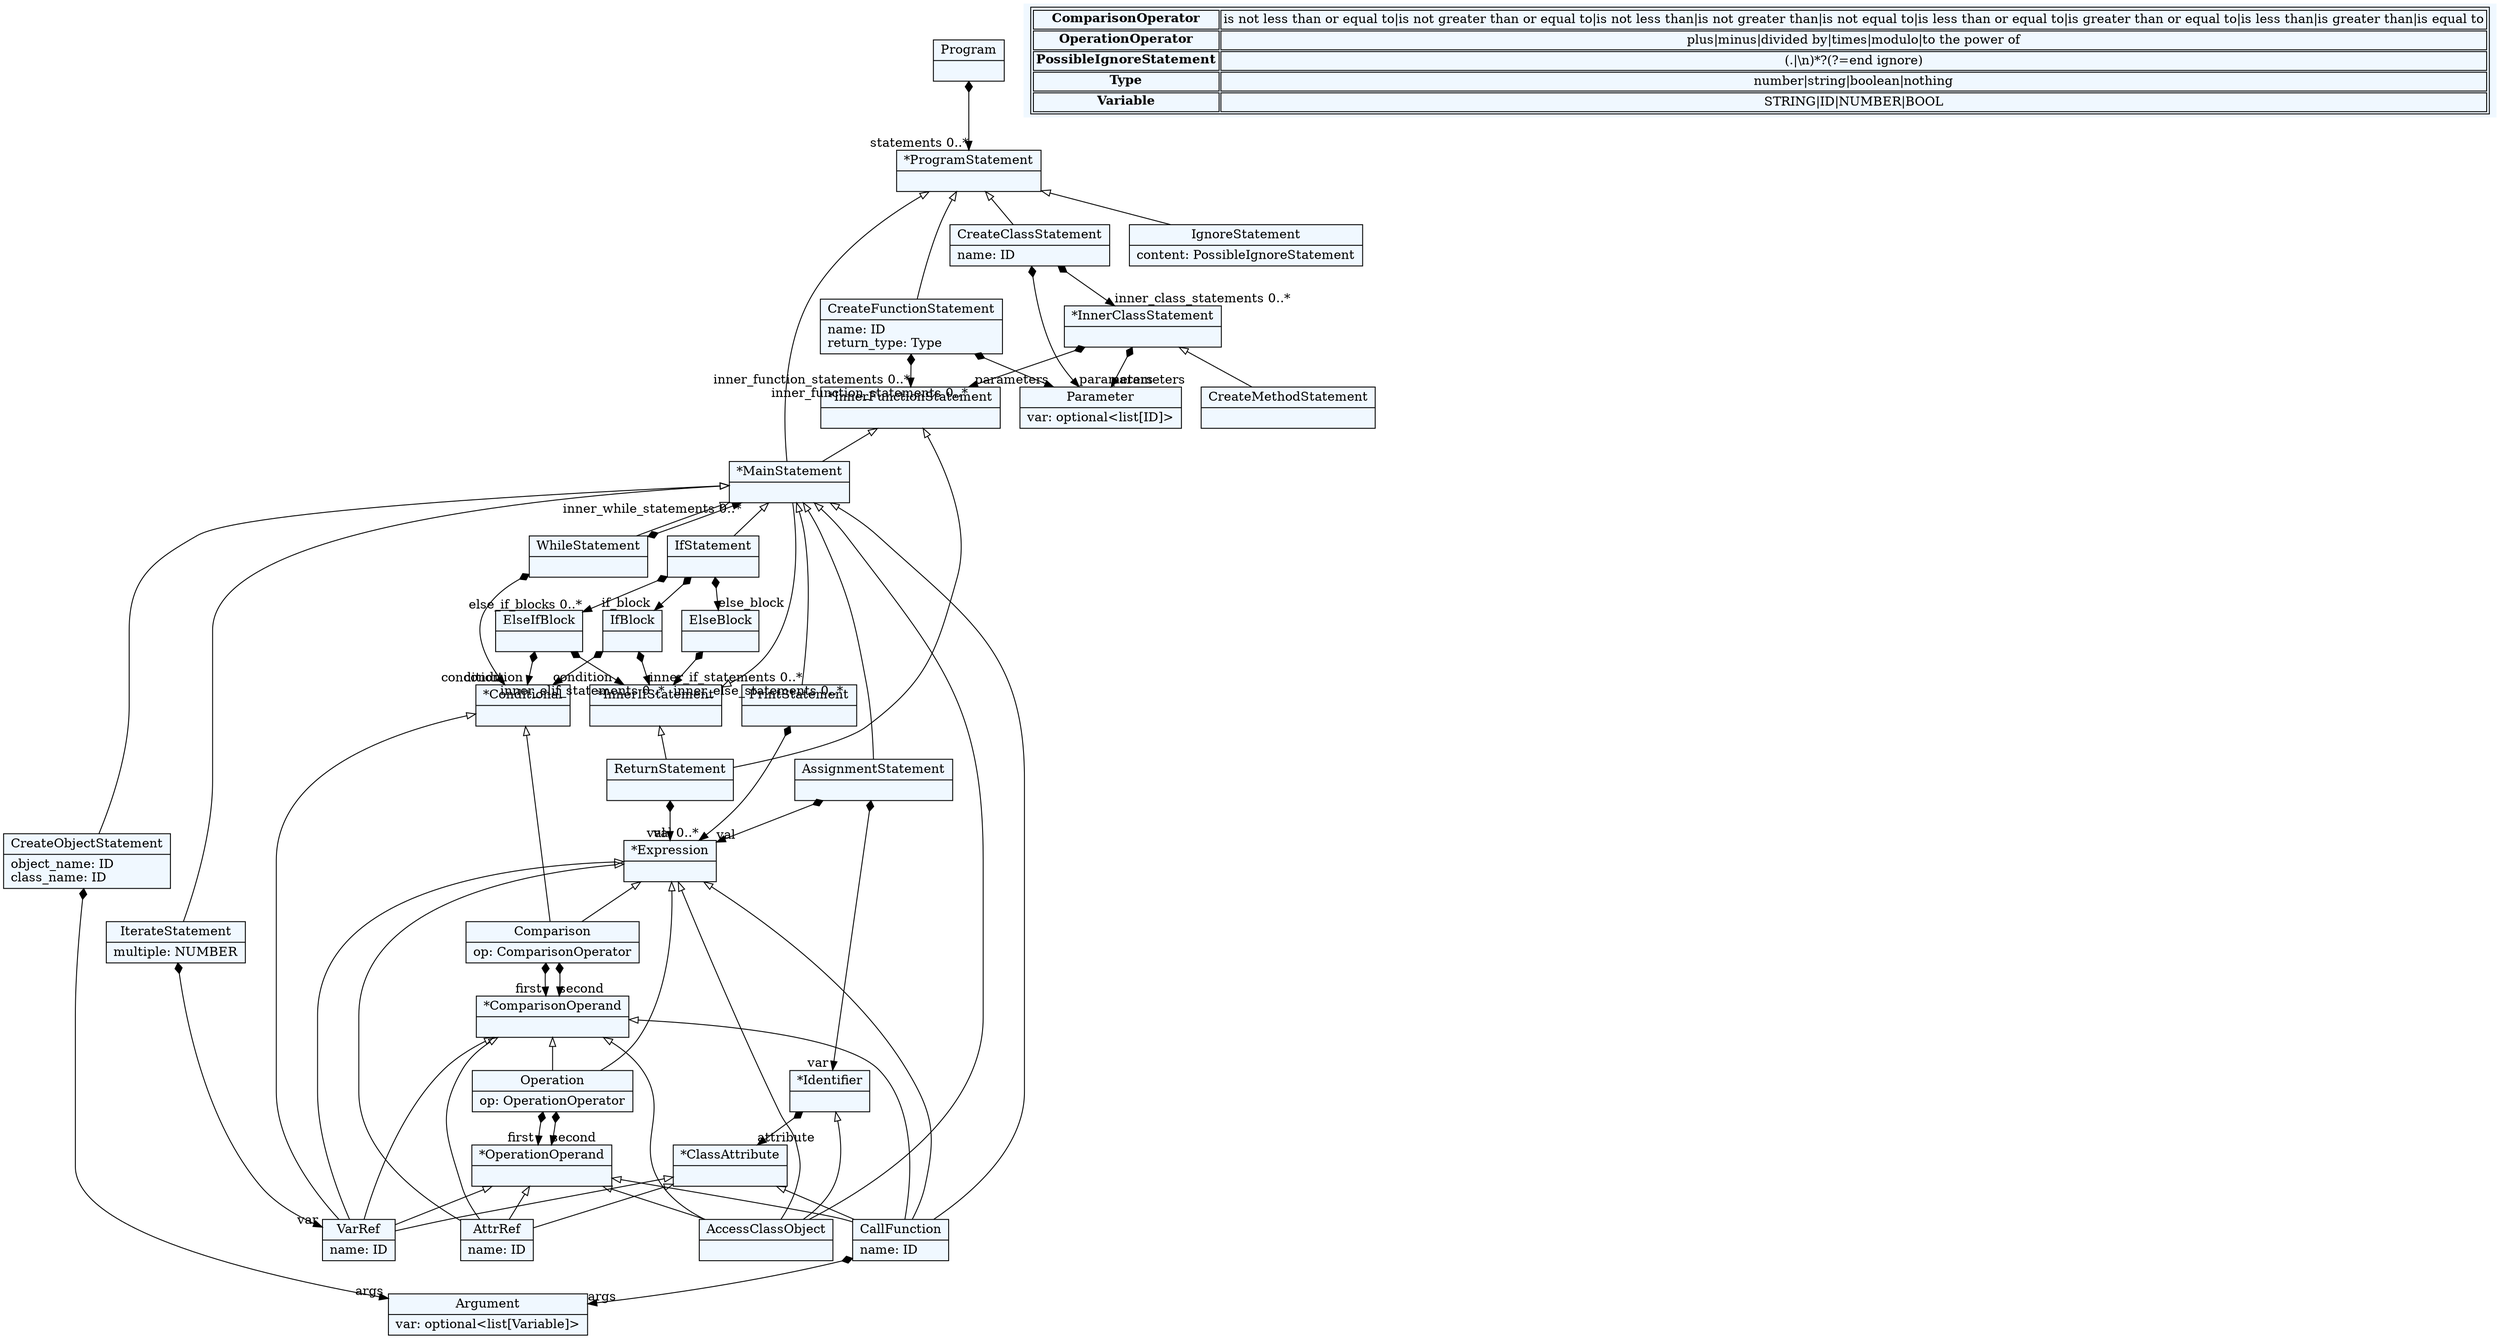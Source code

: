 
    digraph textX {
    fontname = "Bitstream Vera Sans"
    fontsize = 8
    node[
        shape=record,
        style=filled,
        fillcolor=aliceblue
    ]
    nodesep = 0.3
    edge[dir=black,arrowtail=empty]


1917758484032[ label="{Program|}"]

1917758949648[ label="{*ProgramStatement|}"]

1917758949328[ label="{CreateFunctionStatement|name: ID\lreturn_type: Type\l}"]

1917758656448[ label="{CreateClassStatement|name: ID\l}"]

1917758656144[ label="{*MainStatement|}"]

1917758369968[ label="{IgnoreStatement|content: PossibleIgnoreStatement\l}"]

1917758595936[ label="{PrintStatement|}"]

1917758802512[ label="{WhileStatement|}"]

1917758804816[ label="{AssignmentStatement|}"]

1917758077312[ label="{CallFunction|name: ID\l}"]

1917758076832[ label="{IterateStatement|multiple: NUMBER\l}"]

1917758093168[ label="{*InnerFunctionStatement|}"]

1917758094512[ label="{*InnerClassStatement|}"]

1917758690672[ label="{CreateObjectStatement|object_name: ID\lclass_name: ID\l}"]

1917756668432[ label="{AccessClassObject|}"]

1917758783952[ label="{CreateMethodStatement|}"]

1917758284464[ label="{IfStatement|}"]

1917758286224[ label="{IfBlock|}"]

1917759277328[ label="{ElseIfBlock|}"]

1917759277488[ label="{ElseBlock|}"]

1917758039984[ label="{*InnerIfStatement|}"]

1917759084752[ label="{*Conditional|}"]

1917759083472[ label="{ReturnStatement|}"]

1917759245392[ label="{Operation|op: OperationOperator\l}"]

1917759245520[ label="{Comparison|op: ComparisonOperator\l}"]

1917759245648[ label="{*Identifier|}"]

1917759245776[ label="{*ClassAttribute|}"]

1917759245904[ label="{Parameter|var: optional\<list[ID]\>\l}"]

1917759246032[ label="{Argument|var: optional\<list[Variable]\>\l}"]

1917759246160[ label="{*Expression|}"]

1917759246288[ label="{*OperationOperand|}"]

1917759246544[ label="{*ComparisonOperand|}"]

1917759246800[ label="{VarRef|name: ID\l}"]

1917759246928[ label="{AttrRef|name: ID\l}"]



1917758484032 -> 1917758949648[arrowtail=diamond, dir=both, headlabel="statements 0..*"]
1917758949648 -> 1917758656144 [dir=back]
1917758949648 -> 1917758949328 [dir=back]
1917758949648 -> 1917758656448 [dir=back]
1917758949648 -> 1917758369968 [dir=back]
1917758949328 -> 1917759245904[arrowtail=diamond, dir=both, headlabel="parameters "]
1917758949328 -> 1917758093168[arrowtail=diamond, dir=both, headlabel="inner_function_statements 0..*"]
1917758656448 -> 1917759245904[arrowtail=diamond, dir=both, headlabel="parameters "]
1917758656448 -> 1917758094512[arrowtail=diamond, dir=both, headlabel="inner_class_statements 0..*"]
1917758656144 -> 1917758076832 [dir=back]
1917758656144 -> 1917758595936 [dir=back]
1917758656144 -> 1917758804816 [dir=back]
1917758656144 -> 1917758802512 [dir=back]
1917758656144 -> 1917758284464 [dir=back]
1917758656144 -> 1917758077312 [dir=back]
1917758656144 -> 1917758690672 [dir=back]
1917758656144 -> 1917756668432 [dir=back]
1917758595936 -> 1917759246160[arrowtail=diamond, dir=both, headlabel="val 0..*"]
1917758802512 -> 1917759084752[arrowtail=diamond, dir=both, headlabel="condition "]
1917758802512 -> 1917758656144[arrowtail=diamond, dir=both, headlabel="inner_while_statements 0..*"]
1917758804816 -> 1917759246160[arrowtail=diamond, dir=both, headlabel="val "]
1917758804816 -> 1917759245648[arrowtail=diamond, dir=both, headlabel="var "]
1917758077312 -> 1917759246032[arrowtail=diamond, dir=both, headlabel="args "]
1917758076832 -> 1917759246800[arrowtail=diamond, dir=both, headlabel="var "]
1917758093168 -> 1917759083472 [dir=back]
1917758093168 -> 1917758656144 [dir=back]
1917758094512 -> 1917759245904[arrowtail=diamond, dir=both, headlabel="parameters "]
1917758094512 -> 1917758093168[arrowtail=diamond, dir=both, headlabel="inner_function_statements 0..*"]
1917758094512 -> 1917758783952 [dir=back]
1917758690672 -> 1917759246032[arrowtail=diamond, dir=both, headlabel="args "]
1917758284464 -> 1917758286224[arrowtail=diamond, dir=both, headlabel="if_block "]
1917758284464 -> 1917759277328[arrowtail=diamond, dir=both, headlabel="else_if_blocks 0..*"]
1917758284464 -> 1917759277488[arrowtail=diamond, dir=both, headlabel="else_block "]
1917758286224 -> 1917759084752[arrowtail=diamond, dir=both, headlabel="condition "]
1917758286224 -> 1917758039984[arrowtail=diamond, dir=both, headlabel="inner_if_statements 0..*"]
1917759277328 -> 1917759084752[arrowtail=diamond, dir=both, headlabel="condition "]
1917759277328 -> 1917758039984[arrowtail=diamond, dir=both, headlabel="inner_elif_statements 0..*"]
1917759277488 -> 1917758039984[arrowtail=diamond, dir=both, headlabel="inner_else_statements 0..*"]
1917758039984 -> 1917759083472 [dir=back]
1917758039984 -> 1917758656144 [dir=back]
1917759084752 -> 1917759245520 [dir=back]
1917759084752 -> 1917759246800 [dir=back]
1917759083472 -> 1917759246160[arrowtail=diamond, dir=both, headlabel="val "]
1917759245392 -> 1917759246288[arrowtail=diamond, dir=both, headlabel="first "]
1917759245392 -> 1917759246288[arrowtail=diamond, dir=both, headlabel="second "]
1917759245520 -> 1917759246544[arrowtail=diamond, dir=both, headlabel="first "]
1917759245520 -> 1917759246544[arrowtail=diamond, dir=both, headlabel="second "]
1917759245648 -> 1917759245776[arrowtail=diamond, dir=both, headlabel="attribute "]
1917759245648 -> 1917756668432 [dir=back]
1917759245776 -> 1917758077312 [dir=back]
1917759245776 -> 1917759246800 [dir=back]
1917759245776 -> 1917759246928 [dir=back]
1917759246160 -> 1917759245392 [dir=back]
1917759246160 -> 1917759245520 [dir=back]
1917759246160 -> 1917756668432 [dir=back]
1917759246160 -> 1917759246800 [dir=back]
1917759246160 -> 1917759246928 [dir=back]
1917759246160 -> 1917758077312 [dir=back]
1917759246288 -> 1917756668432 [dir=back]
1917759246288 -> 1917759246800 [dir=back]
1917759246288 -> 1917759246928 [dir=back]
1917759246288 -> 1917758077312 [dir=back]
1917759246544 -> 1917759245392 [dir=back]
1917759246544 -> 1917759246800 [dir=back]
1917759246544 -> 1917759246928 [dir=back]
1917759246544 -> 1917756668432 [dir=back]
1917759246544 -> 1917758077312 [dir=back]
match_rules [ shape=plaintext, label=< <table>
	<tr>
		<td><b>ComparisonOperator</b></td><td>is not less than or equal to|is not greater than or equal to|is not less than|is not greater than|is not equal to|is less than or equal to|is greater than or equal to|is less than|is greater than|is equal to</td>
	</tr>
	<tr>
		<td><b>OperationOperator</b></td><td>plus|minus|divided by|times|modulo|to the power of</td>
	</tr>
	<tr>
		<td><b>PossibleIgnoreStatement</b></td><td>(.|\n)*?(?=end ignore)</td>
	</tr>
	<tr>
		<td><b>Type</b></td><td>number|string|boolean|nothing</td>
	</tr>
	<tr>
		<td><b>Variable</b></td><td>STRING|ID|NUMBER|BOOL</td>
	</tr>
</table> >]


}
